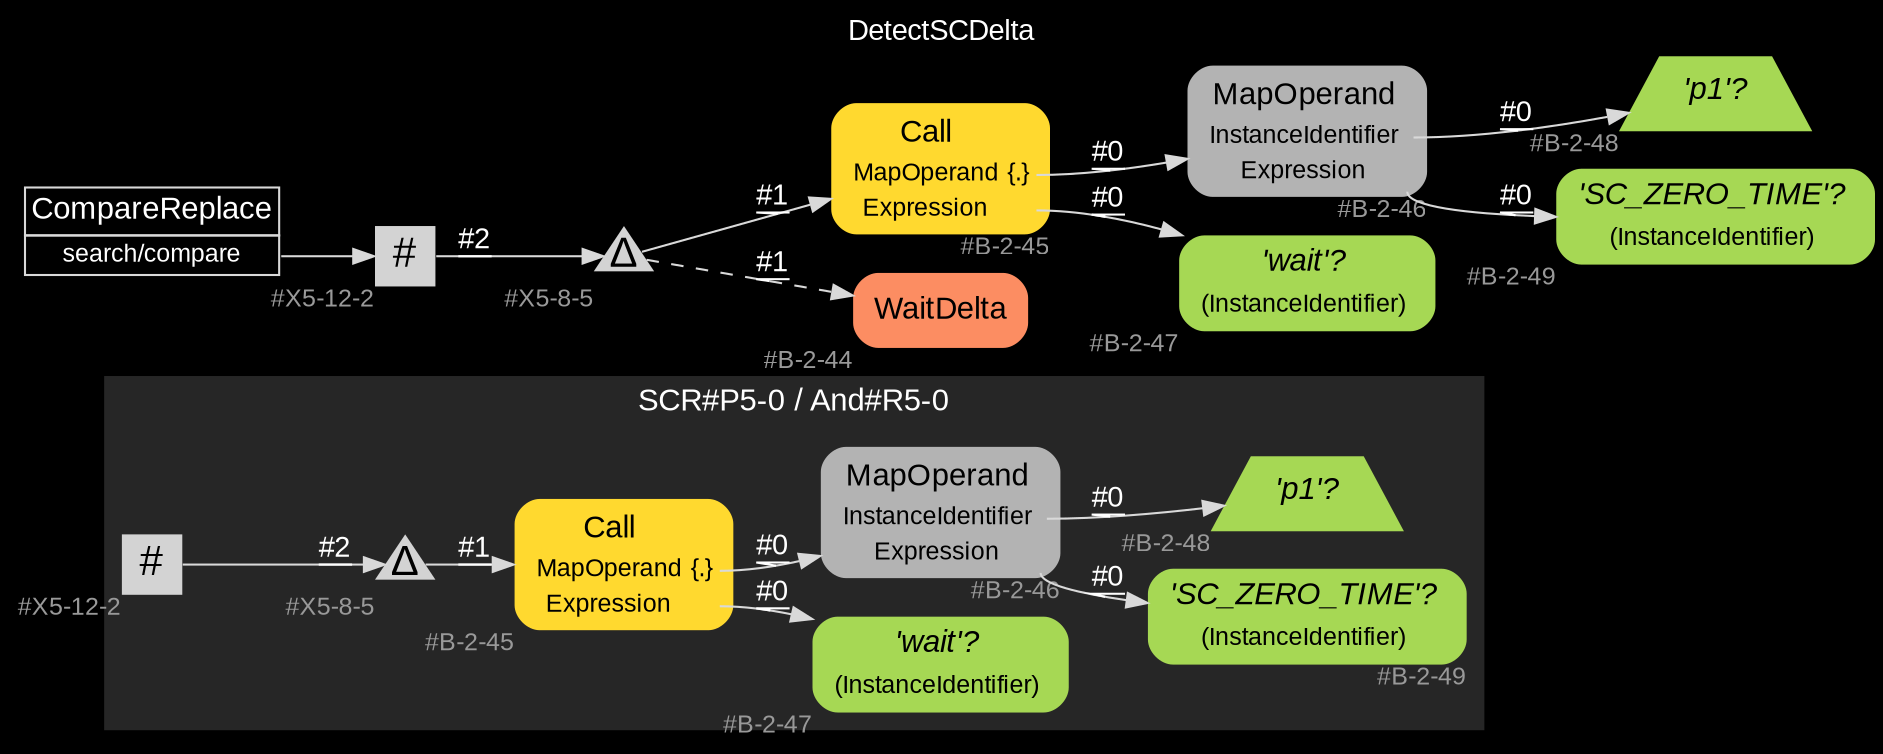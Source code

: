 digraph "DetectSCDelta" {
label = "DetectSCDelta"
labelloc = t
graph [
    rankdir = "LR"
    ranksep = 0.3
    bgcolor = black
    color = grey85
    fontcolor = white
    fontname = "Arial"
];
node [
    fontname = "Arial"
];
edge [
    fontname = "Arial"
];

// -------------------- figure And#R5-0 --------------------
// -------- region And#R5-0 ----------
subgraph "clusterAnd#R5-0" {
    label = "SCR#P5-0 / And#R5-0"
    style = "filled"
    color = gray15
    fontsize = "15"
    // -------- block And#R5-0/#B-2-45 ----------
    "And#R5-0/#B-2-45" [
        fillcolor = "/set28/6"
        xlabel = "#B-2-45"
        fontsize = "12"
        fontcolor = grey60
        shape = "plaintext"
        label = <<TABLE BORDER="0" CELLBORDER="0" CELLSPACING="0">
         <TR><TD><FONT COLOR="black" POINT-SIZE="15">Call</FONT></TD></TR>
         <TR><TD><FONT COLOR="black" POINT-SIZE="12">MapOperand</FONT></TD><TD PORT="port0"><FONT COLOR="black" POINT-SIZE="12">{.}</FONT></TD></TR>
         <TR><TD><FONT COLOR="black" POINT-SIZE="12">Expression</FONT></TD><TD PORT="port1"></TD></TR>
        </TABLE>>
        style = "rounded,filled"
    ];
    
    // -------- block And#R5-0/#B-2-48 ----------
    "And#R5-0/#B-2-48" [
        fillcolor = "/set28/5"
        xlabel = "#B-2-48"
        fontsize = "12"
        fontcolor = grey60
        shape = "trapezium"
        label = <<FONT COLOR="black" POINT-SIZE="15"><I>'p1'?</I></FONT>>
        style = "filled"
        penwidth = 0.0
    ];
    
    // -------- block And#R5-0/#X5-8-5 ----------
    "And#R5-0/#X5-8-5" [
        xlabel = "#X5-8-5"
        fontsize = "12"
        fontcolor = grey60
        shape = "triangle"
        label = <<FONT COLOR="black" POINT-SIZE="20">Δ</FONT>>
        style = "filled"
        penwidth = 0.0
        fixedsize = true
        width = 0.4
        height = 0.4
    ];
    
    // -------- block And#R5-0/#X5-12-2 ----------
    "And#R5-0/#X5-12-2" [
        xlabel = "#X5-12-2"
        fontsize = "12"
        fontcolor = grey60
        shape = "square"
        label = <<FONT COLOR="black" POINT-SIZE="20">#</FONT>>
        style = "filled"
        penwidth = 0.0
        fixedsize = true
        width = 0.4
        height = 0.4
    ];
    
    // -------- block And#R5-0/#B-2-46 ----------
    "And#R5-0/#B-2-46" [
        fillcolor = "/set28/8"
        xlabel = "#B-2-46"
        fontsize = "12"
        fontcolor = grey60
        shape = "plaintext"
        label = <<TABLE BORDER="0" CELLBORDER="0" CELLSPACING="0">
         <TR><TD><FONT COLOR="black" POINT-SIZE="15">MapOperand</FONT></TD></TR>
         <TR><TD><FONT COLOR="black" POINT-SIZE="12">InstanceIdentifier</FONT></TD><TD PORT="port0"></TD></TR>
         <TR><TD><FONT COLOR="black" POINT-SIZE="12">Expression</FONT></TD><TD PORT="port1"></TD></TR>
        </TABLE>>
        style = "rounded,filled"
    ];
    
    // -------- block And#R5-0/#B-2-47 ----------
    "And#R5-0/#B-2-47" [
        fillcolor = "/set28/5"
        xlabel = "#B-2-47"
        fontsize = "12"
        fontcolor = grey60
        shape = "plaintext"
        label = <<TABLE BORDER="0" CELLBORDER="0" CELLSPACING="0">
         <TR><TD><FONT COLOR="black" POINT-SIZE="15"><I>'wait'?</I></FONT></TD></TR>
         <TR><TD><FONT COLOR="black" POINT-SIZE="12">(InstanceIdentifier)</FONT></TD><TD PORT="port0"></TD></TR>
        </TABLE>>
        style = "rounded,filled"
    ];
    
    // -------- block And#R5-0/#B-2-49 ----------
    "And#R5-0/#B-2-49" [
        fillcolor = "/set28/5"
        xlabel = "#B-2-49"
        fontsize = "12"
        fontcolor = grey60
        shape = "plaintext"
        label = <<TABLE BORDER="0" CELLBORDER="0" CELLSPACING="0">
         <TR><TD><FONT COLOR="black" POINT-SIZE="15"><I>'SC_ZERO_TIME'?</I></FONT></TD></TR>
         <TR><TD><FONT COLOR="black" POINT-SIZE="12">(InstanceIdentifier)</FONT></TD><TD PORT="port0"></TD></TR>
        </TABLE>>
        style = "rounded,filled"
    ];
    
}

"And#R5-0/#B-2-45":port0 -> "And#R5-0/#B-2-46" [
    label = "#0"
    decorate = true
    color = grey85
    fontcolor = white
];

"And#R5-0/#B-2-45":port1 -> "And#R5-0/#B-2-47" [
    label = "#0"
    decorate = true
    color = grey85
    fontcolor = white
];

"And#R5-0/#X5-8-5" -> "And#R5-0/#B-2-45" [
    label = "#1"
    decorate = true
    color = grey85
    fontcolor = white
];

"And#R5-0/#X5-12-2" -> "And#R5-0/#X5-8-5" [
    label = "#2"
    decorate = true
    color = grey85
    fontcolor = white
];

"And#R5-0/#B-2-46":port0 -> "And#R5-0/#B-2-48" [
    label = "#0"
    decorate = true
    color = grey85
    fontcolor = white
];

"And#R5-0/#B-2-46":port1 -> "And#R5-0/#B-2-49" [
    label = "#0"
    decorate = true
    color = grey85
    fontcolor = white
];


// -------------------- transformation figure --------------------
// -------- block CR#X5-10-5 ----------
"CR#X5-10-5" [
    fillcolor = black
    fontsize = "12"
    fontcolor = grey60
    shape = "plaintext"
    label = <<TABLE BORDER="0" CELLBORDER="1" CELLSPACING="0">
     <TR><TD><FONT COLOR="white" POINT-SIZE="15">CompareReplace</FONT></TD></TR>
     <TR><TD PORT="port0"><FONT COLOR="white" POINT-SIZE="12">search/compare</FONT></TD></TR>
    </TABLE>>
    style = "filled"
    color = grey85
];

// -------- block #X5-12-2 ----------
"#X5-12-2" [
    xlabel = "#X5-12-2"
    fontsize = "12"
    fontcolor = grey60
    shape = "square"
    label = <<FONT COLOR="black" POINT-SIZE="20">#</FONT>>
    style = "filled"
    penwidth = 0.0
    fixedsize = true
    width = 0.4
    height = 0.4
];

// -------- block #X5-8-5 ----------
"#X5-8-5" [
    xlabel = "#X5-8-5"
    fontsize = "12"
    fontcolor = grey60
    shape = "triangle"
    label = <<FONT COLOR="black" POINT-SIZE="20">Δ</FONT>>
    style = "filled"
    penwidth = 0.0
    fixedsize = true
    width = 0.4
    height = 0.4
];

// -------- block #B-2-45 ----------
"#B-2-45" [
    fillcolor = "/set28/6"
    xlabel = "#B-2-45"
    fontsize = "12"
    fontcolor = grey60
    shape = "plaintext"
    label = <<TABLE BORDER="0" CELLBORDER="0" CELLSPACING="0">
     <TR><TD><FONT COLOR="black" POINT-SIZE="15">Call</FONT></TD></TR>
     <TR><TD><FONT COLOR="black" POINT-SIZE="12">MapOperand</FONT></TD><TD PORT="port0"><FONT COLOR="black" POINT-SIZE="12">{.}</FONT></TD></TR>
     <TR><TD><FONT COLOR="black" POINT-SIZE="12">Expression</FONT></TD><TD PORT="port1"></TD></TR>
    </TABLE>>
    style = "rounded,filled"
];

// -------- block #B-2-46 ----------
"#B-2-46" [
    fillcolor = "/set28/8"
    xlabel = "#B-2-46"
    fontsize = "12"
    fontcolor = grey60
    shape = "plaintext"
    label = <<TABLE BORDER="0" CELLBORDER="0" CELLSPACING="0">
     <TR><TD><FONT COLOR="black" POINT-SIZE="15">MapOperand</FONT></TD></TR>
     <TR><TD><FONT COLOR="black" POINT-SIZE="12">InstanceIdentifier</FONT></TD><TD PORT="port0"></TD></TR>
     <TR><TD><FONT COLOR="black" POINT-SIZE="12">Expression</FONT></TD><TD PORT="port1"></TD></TR>
    </TABLE>>
    style = "rounded,filled"
];

// -------- block #B-2-48 ----------
"#B-2-48" [
    fillcolor = "/set28/5"
    xlabel = "#B-2-48"
    fontsize = "12"
    fontcolor = grey60
    shape = "trapezium"
    label = <<FONT COLOR="black" POINT-SIZE="15"><I>'p1'?</I></FONT>>
    style = "filled"
    penwidth = 0.0
];

// -------- block #B-2-49 ----------
"#B-2-49" [
    fillcolor = "/set28/5"
    xlabel = "#B-2-49"
    fontsize = "12"
    fontcolor = grey60
    shape = "plaintext"
    label = <<TABLE BORDER="0" CELLBORDER="0" CELLSPACING="0">
     <TR><TD><FONT COLOR="black" POINT-SIZE="15"><I>'SC_ZERO_TIME'?</I></FONT></TD></TR>
     <TR><TD><FONT COLOR="black" POINT-SIZE="12">(InstanceIdentifier)</FONT></TD><TD PORT="port0"></TD></TR>
    </TABLE>>
    style = "rounded,filled"
];

// -------- block #B-2-47 ----------
"#B-2-47" [
    fillcolor = "/set28/5"
    xlabel = "#B-2-47"
    fontsize = "12"
    fontcolor = grey60
    shape = "plaintext"
    label = <<TABLE BORDER="0" CELLBORDER="0" CELLSPACING="0">
     <TR><TD><FONT COLOR="black" POINT-SIZE="15"><I>'wait'?</I></FONT></TD></TR>
     <TR><TD><FONT COLOR="black" POINT-SIZE="12">(InstanceIdentifier)</FONT></TD><TD PORT="port0"></TD></TR>
    </TABLE>>
    style = "rounded,filled"
];

// -------- block #B-2-44 ----------
"#B-2-44" [
    fillcolor = "/set28/2"
    xlabel = "#B-2-44"
    fontsize = "12"
    fontcolor = grey60
    shape = "plaintext"
    label = <<TABLE BORDER="0" CELLBORDER="0" CELLSPACING="0">
     <TR><TD><FONT COLOR="black" POINT-SIZE="15">WaitDelta</FONT></TD></TR>
    </TABLE>>
    style = "rounded,filled"
];

"CR#X5-10-5":port0 -> "#X5-12-2" [
    label = ""
    decorate = true
    color = grey85
    fontcolor = white
];

"#X5-12-2" -> "#X5-8-5" [
    label = "#2"
    decorate = true
    color = grey85
    fontcolor = white
];

"#X5-8-5" -> "#B-2-45" [
    label = "#1"
    decorate = true
    color = grey85
    fontcolor = white
];

"#X5-8-5" -> "#B-2-44" [
    style="dashed"
    label = "#1"
    decorate = true
    color = grey85
    fontcolor = white
];

"#B-2-45":port0 -> "#B-2-46" [
    label = "#0"
    decorate = true
    color = grey85
    fontcolor = white
];

"#B-2-45":port1 -> "#B-2-47" [
    label = "#0"
    decorate = true
    color = grey85
    fontcolor = white
];

"#B-2-46":port0 -> "#B-2-48" [
    label = "#0"
    decorate = true
    color = grey85
    fontcolor = white
];

"#B-2-46":port1 -> "#B-2-49" [
    label = "#0"
    decorate = true
    color = grey85
    fontcolor = white
];


}
